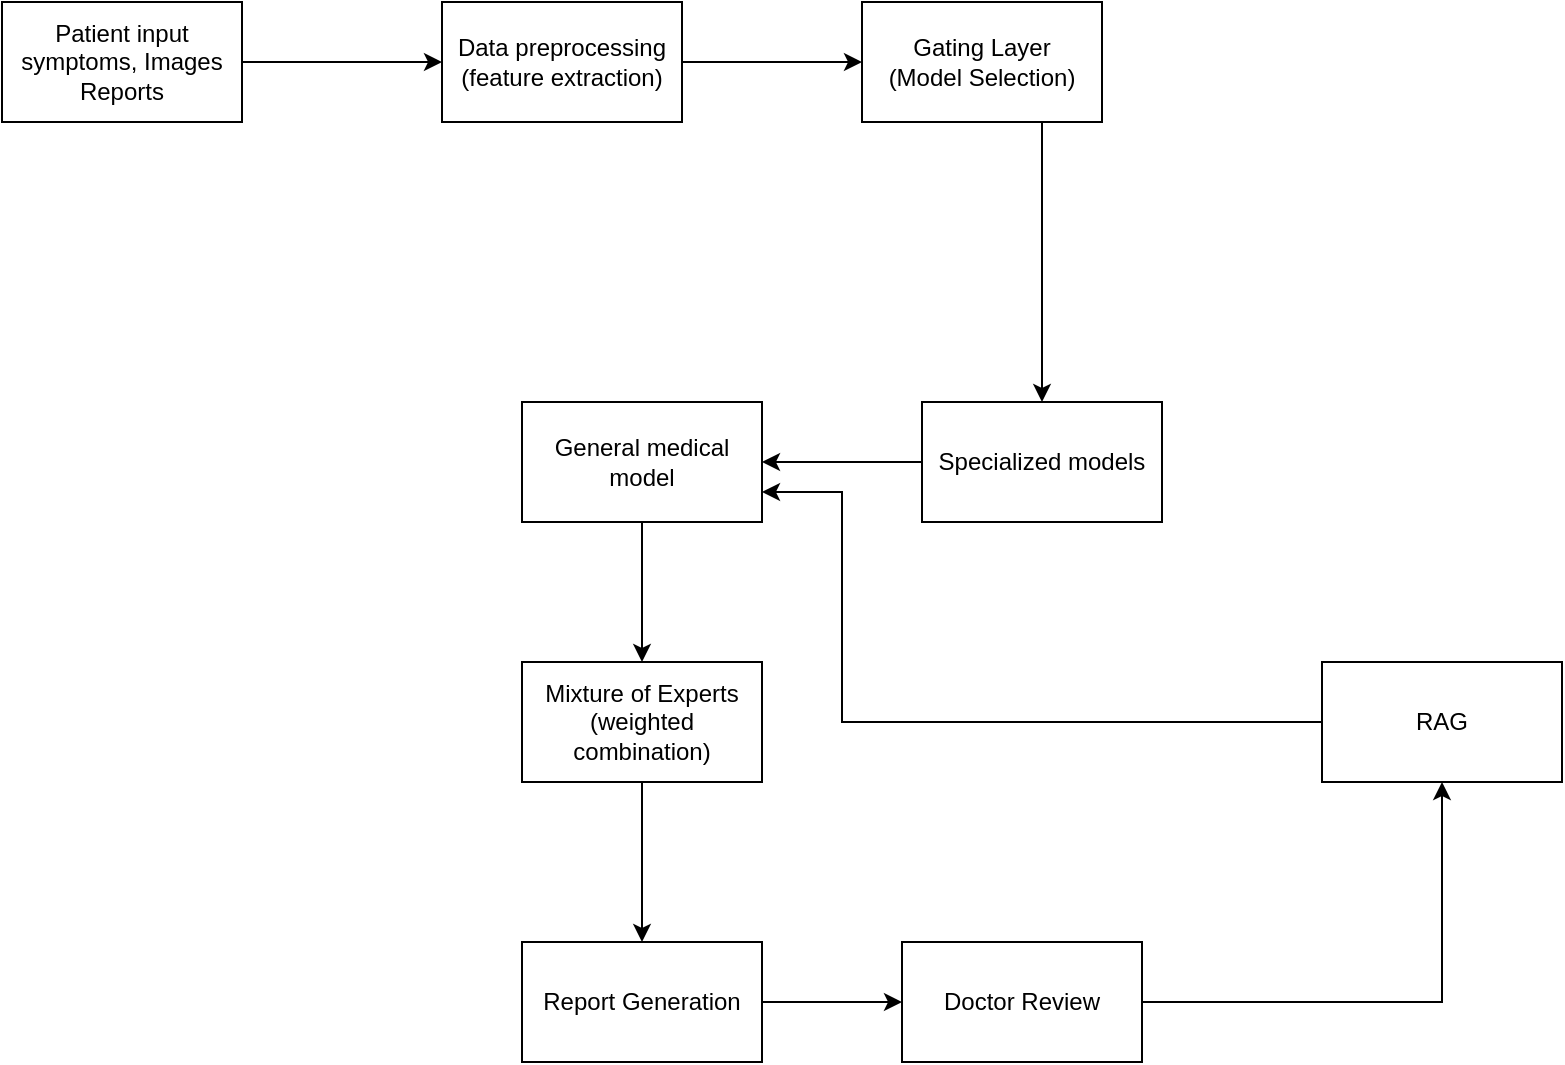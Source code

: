 <mxfile version="24.7.8">
  <diagram name="Page-1" id="Wlb3ClHNn0vbrMixMZ_J">
    <mxGraphModel dx="1434" dy="870" grid="1" gridSize="10" guides="1" tooltips="1" connect="1" arrows="1" fold="1" page="1" pageScale="1" pageWidth="1169" pageHeight="827" math="0" shadow="0">
      <root>
        <mxCell id="0" />
        <mxCell id="1" parent="0" />
        <mxCell id="HbCKQyjQsGPPpmpwon6N-6" style="edgeStyle=orthogonalEdgeStyle;rounded=0;orthogonalLoop=1;jettySize=auto;html=1;entryX=0;entryY=0.5;entryDx=0;entryDy=0;" edge="1" parent="1" source="HbCKQyjQsGPPpmpwon6N-1" target="HbCKQyjQsGPPpmpwon6N-2">
          <mxGeometry relative="1" as="geometry" />
        </mxCell>
        <mxCell id="HbCKQyjQsGPPpmpwon6N-1" value="Patient input&lt;div&gt;symptoms, Images&lt;/div&gt;&lt;div&gt;Reports&lt;/div&gt;" style="rounded=0;whiteSpace=wrap;html=1;" vertex="1" parent="1">
          <mxGeometry x="190" y="110" width="120" height="60" as="geometry" />
        </mxCell>
        <mxCell id="HbCKQyjQsGPPpmpwon6N-7" style="edgeStyle=orthogonalEdgeStyle;rounded=0;orthogonalLoop=1;jettySize=auto;html=1;entryX=0;entryY=0.5;entryDx=0;entryDy=0;" edge="1" parent="1" source="HbCKQyjQsGPPpmpwon6N-2" target="HbCKQyjQsGPPpmpwon6N-3">
          <mxGeometry relative="1" as="geometry" />
        </mxCell>
        <mxCell id="HbCKQyjQsGPPpmpwon6N-2" value="Data preprocessing&lt;div&gt;(feature extraction)&lt;/div&gt;" style="rounded=0;whiteSpace=wrap;html=1;" vertex="1" parent="1">
          <mxGeometry x="410" y="110" width="120" height="60" as="geometry" />
        </mxCell>
        <mxCell id="HbCKQyjQsGPPpmpwon6N-9" style="edgeStyle=orthogonalEdgeStyle;rounded=0;orthogonalLoop=1;jettySize=auto;html=1;entryX=0.5;entryY=0;entryDx=0;entryDy=0;exitX=0.75;exitY=1;exitDx=0;exitDy=0;" edge="1" parent="1" source="HbCKQyjQsGPPpmpwon6N-3" target="HbCKQyjQsGPPpmpwon6N-4">
          <mxGeometry relative="1" as="geometry" />
        </mxCell>
        <mxCell id="HbCKQyjQsGPPpmpwon6N-3" value="Gating Layer&lt;div&gt;(Model Selection)&lt;/div&gt;" style="rounded=0;whiteSpace=wrap;html=1;" vertex="1" parent="1">
          <mxGeometry x="620" y="110" width="120" height="60" as="geometry" />
        </mxCell>
        <mxCell id="HbCKQyjQsGPPpmpwon6N-4" value="Specialized models" style="rounded=0;whiteSpace=wrap;html=1;" vertex="1" parent="1">
          <mxGeometry x="650" y="310" width="120" height="60" as="geometry" />
        </mxCell>
        <mxCell id="HbCKQyjQsGPPpmpwon6N-15" style="edgeStyle=orthogonalEdgeStyle;rounded=0;orthogonalLoop=1;jettySize=auto;html=1;entryX=0.5;entryY=0;entryDx=0;entryDy=0;" edge="1" parent="1" source="HbCKQyjQsGPPpmpwon6N-5" target="HbCKQyjQsGPPpmpwon6N-10">
          <mxGeometry relative="1" as="geometry" />
        </mxCell>
        <mxCell id="HbCKQyjQsGPPpmpwon6N-5" value="General medical model" style="rounded=0;whiteSpace=wrap;html=1;" vertex="1" parent="1">
          <mxGeometry x="450" y="310" width="120" height="60" as="geometry" />
        </mxCell>
        <mxCell id="HbCKQyjQsGPPpmpwon6N-8" style="edgeStyle=orthogonalEdgeStyle;rounded=0;orthogonalLoop=1;jettySize=auto;html=1;entryX=1;entryY=0.5;entryDx=0;entryDy=0;exitX=0;exitY=0.5;exitDx=0;exitDy=0;" edge="1" parent="1" source="HbCKQyjQsGPPpmpwon6N-4" target="HbCKQyjQsGPPpmpwon6N-5">
          <mxGeometry relative="1" as="geometry" />
        </mxCell>
        <mxCell id="HbCKQyjQsGPPpmpwon6N-16" style="edgeStyle=orthogonalEdgeStyle;rounded=0;orthogonalLoop=1;jettySize=auto;html=1;entryX=0.5;entryY=0;entryDx=0;entryDy=0;" edge="1" parent="1" source="HbCKQyjQsGPPpmpwon6N-10" target="HbCKQyjQsGPPpmpwon6N-12">
          <mxGeometry relative="1" as="geometry" />
        </mxCell>
        <mxCell id="HbCKQyjQsGPPpmpwon6N-10" value="Mixture of Experts&lt;div&gt;(weighted combination)&lt;/div&gt;" style="rounded=0;whiteSpace=wrap;html=1;" vertex="1" parent="1">
          <mxGeometry x="450" y="440" width="120" height="60" as="geometry" />
        </mxCell>
        <mxCell id="HbCKQyjQsGPPpmpwon6N-11" style="edgeStyle=orthogonalEdgeStyle;rounded=0;orthogonalLoop=1;jettySize=auto;html=1;exitX=1;exitY=0.5;exitDx=0;exitDy=0;entryX=1;entryY=0.5;entryDx=0;entryDy=0;" edge="1" parent="1" source="HbCKQyjQsGPPpmpwon6N-5" target="HbCKQyjQsGPPpmpwon6N-5">
          <mxGeometry relative="1" as="geometry" />
        </mxCell>
        <mxCell id="HbCKQyjQsGPPpmpwon6N-17" style="edgeStyle=orthogonalEdgeStyle;rounded=0;orthogonalLoop=1;jettySize=auto;html=1;exitX=1;exitY=0.5;exitDx=0;exitDy=0;entryX=0;entryY=0.5;entryDx=0;entryDy=0;" edge="1" parent="1" source="HbCKQyjQsGPPpmpwon6N-12" target="HbCKQyjQsGPPpmpwon6N-13">
          <mxGeometry relative="1" as="geometry" />
        </mxCell>
        <mxCell id="HbCKQyjQsGPPpmpwon6N-12" value="Report Generation" style="rounded=0;whiteSpace=wrap;html=1;" vertex="1" parent="1">
          <mxGeometry x="450" y="580" width="120" height="60" as="geometry" />
        </mxCell>
        <mxCell id="HbCKQyjQsGPPpmpwon6N-18" style="edgeStyle=orthogonalEdgeStyle;rounded=0;orthogonalLoop=1;jettySize=auto;html=1;entryX=0.5;entryY=1;entryDx=0;entryDy=0;" edge="1" parent="1" source="HbCKQyjQsGPPpmpwon6N-13" target="HbCKQyjQsGPPpmpwon6N-14">
          <mxGeometry relative="1" as="geometry" />
        </mxCell>
        <mxCell id="HbCKQyjQsGPPpmpwon6N-13" value="Doctor Review" style="rounded=0;whiteSpace=wrap;html=1;" vertex="1" parent="1">
          <mxGeometry x="640" y="580" width="120" height="60" as="geometry" />
        </mxCell>
        <mxCell id="HbCKQyjQsGPPpmpwon6N-19" style="edgeStyle=orthogonalEdgeStyle;rounded=0;orthogonalLoop=1;jettySize=auto;html=1;entryX=1;entryY=0.75;entryDx=0;entryDy=0;" edge="1" parent="1" source="HbCKQyjQsGPPpmpwon6N-14" target="HbCKQyjQsGPPpmpwon6N-5">
          <mxGeometry relative="1" as="geometry">
            <Array as="points">
              <mxPoint x="610" y="470" />
              <mxPoint x="610" y="355" />
            </Array>
          </mxGeometry>
        </mxCell>
        <mxCell id="HbCKQyjQsGPPpmpwon6N-14" value="RAG" style="rounded=0;whiteSpace=wrap;html=1;" vertex="1" parent="1">
          <mxGeometry x="850" y="440" width="120" height="60" as="geometry" />
        </mxCell>
      </root>
    </mxGraphModel>
  </diagram>
</mxfile>
